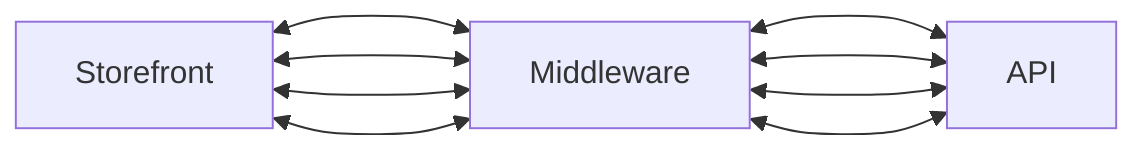 graph LR
    Storefront <---> Middleware
    Storefront <---> Middleware
    Storefront <---> Middleware
    Storefront <---> Middleware
    Middleware <---> API
    Middleware <---> API
    Middleware <---> API
    Middleware <---> API
